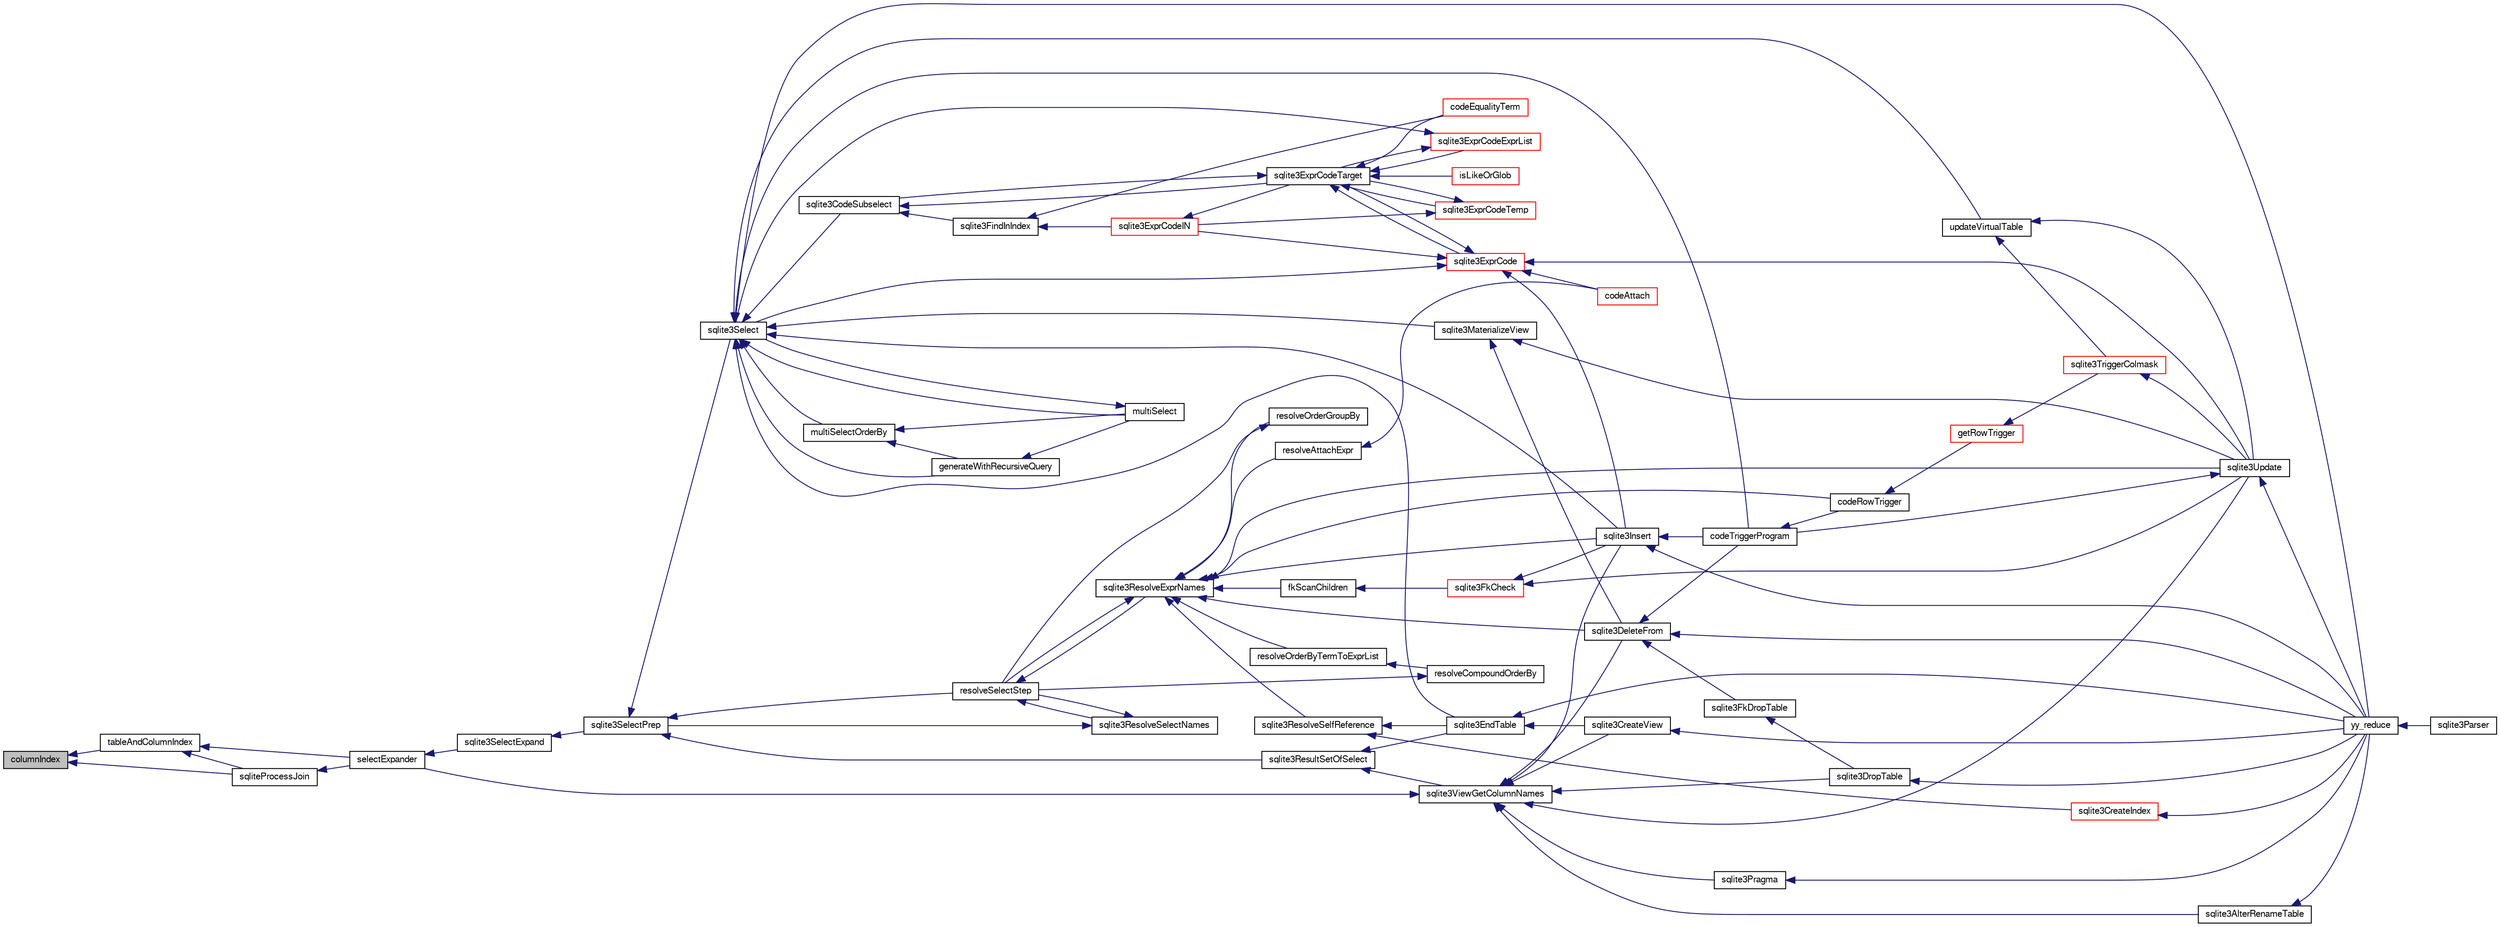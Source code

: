 digraph "columnIndex"
{
  edge [fontname="FreeSans",fontsize="10",labelfontname="FreeSans",labelfontsize="10"];
  node [fontname="FreeSans",fontsize="10",shape=record];
  rankdir="LR";
  Node58779 [label="columnIndex",height=0.2,width=0.4,color="black", fillcolor="grey75", style="filled", fontcolor="black"];
  Node58779 -> Node58780 [dir="back",color="midnightblue",fontsize="10",style="solid",fontname="FreeSans"];
  Node58780 [label="tableAndColumnIndex",height=0.2,width=0.4,color="black", fillcolor="white", style="filled",URL="$sqlite3_8c.html#a10ce48c1a2bc199fae2c84544b0bb4f7"];
  Node58780 -> Node58781 [dir="back",color="midnightblue",fontsize="10",style="solid",fontname="FreeSans"];
  Node58781 [label="sqliteProcessJoin",height=0.2,width=0.4,color="black", fillcolor="white", style="filled",URL="$sqlite3_8c.html#a4c90acd601941efc455f7b09a7f9d6a9"];
  Node58781 -> Node58782 [dir="back",color="midnightblue",fontsize="10",style="solid",fontname="FreeSans"];
  Node58782 [label="selectExpander",height=0.2,width=0.4,color="black", fillcolor="white", style="filled",URL="$sqlite3_8c.html#abee977318fbf74531340c6e41b0ca953"];
  Node58782 -> Node58783 [dir="back",color="midnightblue",fontsize="10",style="solid",fontname="FreeSans"];
  Node58783 [label="sqlite3SelectExpand",height=0.2,width=0.4,color="black", fillcolor="white", style="filled",URL="$sqlite3_8c.html#ae55acd1d8219505e629c2148950fa3de"];
  Node58783 -> Node58784 [dir="back",color="midnightblue",fontsize="10",style="solid",fontname="FreeSans"];
  Node58784 [label="sqlite3SelectPrep",height=0.2,width=0.4,color="black", fillcolor="white", style="filled",URL="$sqlite3_8c.html#aa4385bd53c0a43dea72fbc23cc78e1c6"];
  Node58784 -> Node58785 [dir="back",color="midnightblue",fontsize="10",style="solid",fontname="FreeSans"];
  Node58785 [label="resolveSelectStep",height=0.2,width=0.4,color="black", fillcolor="white", style="filled",URL="$sqlite3_8c.html#a0b9015a9e505c63fd104dcbad672c814"];
  Node58785 -> Node58786 [dir="back",color="midnightblue",fontsize="10",style="solid",fontname="FreeSans"];
  Node58786 [label="sqlite3ResolveExprNames",height=0.2,width=0.4,color="black", fillcolor="white", style="filled",URL="$sqlite3_8c.html#a537cf717a3f847807d3a3fd65da636ad"];
  Node58786 -> Node58787 [dir="back",color="midnightblue",fontsize="10",style="solid",fontname="FreeSans"];
  Node58787 [label="resolveOrderByTermToExprList",height=0.2,width=0.4,color="black", fillcolor="white", style="filled",URL="$sqlite3_8c.html#ac7f7eabdc769257622ad90aac3e02fe6"];
  Node58787 -> Node58788 [dir="back",color="midnightblue",fontsize="10",style="solid",fontname="FreeSans"];
  Node58788 [label="resolveCompoundOrderBy",height=0.2,width=0.4,color="black", fillcolor="white", style="filled",URL="$sqlite3_8c.html#a462c5aa49cfd6aad6a92fa60ddefc569"];
  Node58788 -> Node58785 [dir="back",color="midnightblue",fontsize="10",style="solid",fontname="FreeSans"];
  Node58786 -> Node58789 [dir="back",color="midnightblue",fontsize="10",style="solid",fontname="FreeSans"];
  Node58789 [label="resolveOrderGroupBy",height=0.2,width=0.4,color="black", fillcolor="white", style="filled",URL="$sqlite3_8c.html#a4dc8ed6177a5de887eae1010992e3d00"];
  Node58789 -> Node58785 [dir="back",color="midnightblue",fontsize="10",style="solid",fontname="FreeSans"];
  Node58786 -> Node58785 [dir="back",color="midnightblue",fontsize="10",style="solid",fontname="FreeSans"];
  Node58786 -> Node58790 [dir="back",color="midnightblue",fontsize="10",style="solid",fontname="FreeSans"];
  Node58790 [label="sqlite3ResolveSelfReference",height=0.2,width=0.4,color="black", fillcolor="white", style="filled",URL="$sqlite3_8c.html#ab524095a849de78f8728167d19336094"];
  Node58790 -> Node58791 [dir="back",color="midnightblue",fontsize="10",style="solid",fontname="FreeSans"];
  Node58791 [label="sqlite3EndTable",height=0.2,width=0.4,color="black", fillcolor="white", style="filled",URL="$sqlite3_8c.html#a7b5f2c66c0f0b6f819d970ca389768b0"];
  Node58791 -> Node58792 [dir="back",color="midnightblue",fontsize="10",style="solid",fontname="FreeSans"];
  Node58792 [label="sqlite3CreateView",height=0.2,width=0.4,color="black", fillcolor="white", style="filled",URL="$sqlite3_8c.html#a9d85cb00ff71dee5cd9a019503a6982e"];
  Node58792 -> Node58793 [dir="back",color="midnightblue",fontsize="10",style="solid",fontname="FreeSans"];
  Node58793 [label="yy_reduce",height=0.2,width=0.4,color="black", fillcolor="white", style="filled",URL="$sqlite3_8c.html#a7c419a9b25711c666a9a2449ef377f14"];
  Node58793 -> Node58794 [dir="back",color="midnightblue",fontsize="10",style="solid",fontname="FreeSans"];
  Node58794 [label="sqlite3Parser",height=0.2,width=0.4,color="black", fillcolor="white", style="filled",URL="$sqlite3_8c.html#a0327d71a5fabe0b6a343d78a2602e72a"];
  Node58791 -> Node58793 [dir="back",color="midnightblue",fontsize="10",style="solid",fontname="FreeSans"];
  Node58790 -> Node58795 [dir="back",color="midnightblue",fontsize="10",style="solid",fontname="FreeSans"];
  Node58795 [label="sqlite3CreateIndex",height=0.2,width=0.4,color="red", fillcolor="white", style="filled",URL="$sqlite3_8c.html#a8dbe5e590ab6c58a8c45f34f7c81e825"];
  Node58795 -> Node58793 [dir="back",color="midnightblue",fontsize="10",style="solid",fontname="FreeSans"];
  Node58786 -> Node58798 [dir="back",color="midnightblue",fontsize="10",style="solid",fontname="FreeSans"];
  Node58798 [label="resolveAttachExpr",height=0.2,width=0.4,color="black", fillcolor="white", style="filled",URL="$sqlite3_8c.html#a2b0ae2ee3fae38ccc805f582a9ce38f5"];
  Node58798 -> Node58799 [dir="back",color="midnightblue",fontsize="10",style="solid",fontname="FreeSans"];
  Node58799 [label="codeAttach",height=0.2,width=0.4,color="red", fillcolor="white", style="filled",URL="$sqlite3_8c.html#ade4e9e30d828a19c191fdcb098676d5b"];
  Node58786 -> Node58802 [dir="back",color="midnightblue",fontsize="10",style="solid",fontname="FreeSans"];
  Node58802 [label="sqlite3DeleteFrom",height=0.2,width=0.4,color="black", fillcolor="white", style="filled",URL="$sqlite3_8c.html#ab9b4b45349188b49eabb23f94608a091"];
  Node58802 -> Node58803 [dir="back",color="midnightblue",fontsize="10",style="solid",fontname="FreeSans"];
  Node58803 [label="sqlite3FkDropTable",height=0.2,width=0.4,color="black", fillcolor="white", style="filled",URL="$sqlite3_8c.html#a1218c6fc74e89152ceaa4760e82f5ef9"];
  Node58803 -> Node58804 [dir="back",color="midnightblue",fontsize="10",style="solid",fontname="FreeSans"];
  Node58804 [label="sqlite3DropTable",height=0.2,width=0.4,color="black", fillcolor="white", style="filled",URL="$sqlite3_8c.html#a5534f77364b5568783c0e50db3c9defb"];
  Node58804 -> Node58793 [dir="back",color="midnightblue",fontsize="10",style="solid",fontname="FreeSans"];
  Node58802 -> Node58805 [dir="back",color="midnightblue",fontsize="10",style="solid",fontname="FreeSans"];
  Node58805 [label="codeTriggerProgram",height=0.2,width=0.4,color="black", fillcolor="white", style="filled",URL="$sqlite3_8c.html#a120801f59d9281d201d2ff4b2606836e"];
  Node58805 -> Node58806 [dir="back",color="midnightblue",fontsize="10",style="solid",fontname="FreeSans"];
  Node58806 [label="codeRowTrigger",height=0.2,width=0.4,color="black", fillcolor="white", style="filled",URL="$sqlite3_8c.html#a463cea5aaaf388b560b206570a0022fc"];
  Node58806 -> Node58807 [dir="back",color="midnightblue",fontsize="10",style="solid",fontname="FreeSans"];
  Node58807 [label="getRowTrigger",height=0.2,width=0.4,color="red", fillcolor="white", style="filled",URL="$sqlite3_8c.html#a69626ef20b540d1a2b19cf56f3f45689"];
  Node58807 -> Node58815 [dir="back",color="midnightblue",fontsize="10",style="solid",fontname="FreeSans"];
  Node58815 [label="sqlite3TriggerColmask",height=0.2,width=0.4,color="red", fillcolor="white", style="filled",URL="$sqlite3_8c.html#acace8e99e37ae5e84ea03c65e820c540"];
  Node58815 -> Node58813 [dir="back",color="midnightblue",fontsize="10",style="solid",fontname="FreeSans"];
  Node58813 [label="sqlite3Update",height=0.2,width=0.4,color="black", fillcolor="white", style="filled",URL="$sqlite3_8c.html#ac5aa67c46e8cc8174566fabe6809fafa"];
  Node58813 -> Node58805 [dir="back",color="midnightblue",fontsize="10",style="solid",fontname="FreeSans"];
  Node58813 -> Node58793 [dir="back",color="midnightblue",fontsize="10",style="solid",fontname="FreeSans"];
  Node58802 -> Node58793 [dir="back",color="midnightblue",fontsize="10",style="solid",fontname="FreeSans"];
  Node58786 -> Node58816 [dir="back",color="midnightblue",fontsize="10",style="solid",fontname="FreeSans"];
  Node58816 [label="fkScanChildren",height=0.2,width=0.4,color="black", fillcolor="white", style="filled",URL="$sqlite3_8c.html#a67c9dcb484336b3155e7a82a037d4691"];
  Node58816 -> Node58817 [dir="back",color="midnightblue",fontsize="10",style="solid",fontname="FreeSans"];
  Node58817 [label="sqlite3FkCheck",height=0.2,width=0.4,color="red", fillcolor="white", style="filled",URL="$sqlite3_8c.html#aa38fb76c7d6f48f19772877a41703b92"];
  Node58817 -> Node58812 [dir="back",color="midnightblue",fontsize="10",style="solid",fontname="FreeSans"];
  Node58812 [label="sqlite3Insert",height=0.2,width=0.4,color="black", fillcolor="white", style="filled",URL="$sqlite3_8c.html#a5b17c9c2000bae6bdff8e6be48d7dc2b"];
  Node58812 -> Node58805 [dir="back",color="midnightblue",fontsize="10",style="solid",fontname="FreeSans"];
  Node58812 -> Node58793 [dir="back",color="midnightblue",fontsize="10",style="solid",fontname="FreeSans"];
  Node58817 -> Node58813 [dir="back",color="midnightblue",fontsize="10",style="solid",fontname="FreeSans"];
  Node58786 -> Node58812 [dir="back",color="midnightblue",fontsize="10",style="solid",fontname="FreeSans"];
  Node58786 -> Node58806 [dir="back",color="midnightblue",fontsize="10",style="solid",fontname="FreeSans"];
  Node58786 -> Node58813 [dir="back",color="midnightblue",fontsize="10",style="solid",fontname="FreeSans"];
  Node58785 -> Node58818 [dir="back",color="midnightblue",fontsize="10",style="solid",fontname="FreeSans"];
  Node58818 [label="sqlite3ResolveSelectNames",height=0.2,width=0.4,color="black", fillcolor="white", style="filled",URL="$sqlite3_8c.html#a0cf10c480643b1ab9eaa02056a400734"];
  Node58818 -> Node58785 [dir="back",color="midnightblue",fontsize="10",style="solid",fontname="FreeSans"];
  Node58818 -> Node58784 [dir="back",color="midnightblue",fontsize="10",style="solid",fontname="FreeSans"];
  Node58784 -> Node58819 [dir="back",color="midnightblue",fontsize="10",style="solid",fontname="FreeSans"];
  Node58819 [label="sqlite3ResultSetOfSelect",height=0.2,width=0.4,color="black", fillcolor="white", style="filled",URL="$sqlite3_8c.html#ade35a86757654a36498d74152aa2fda8"];
  Node58819 -> Node58791 [dir="back",color="midnightblue",fontsize="10",style="solid",fontname="FreeSans"];
  Node58819 -> Node58820 [dir="back",color="midnightblue",fontsize="10",style="solid",fontname="FreeSans"];
  Node58820 [label="sqlite3ViewGetColumnNames",height=0.2,width=0.4,color="black", fillcolor="white", style="filled",URL="$sqlite3_8c.html#aebc7cd8d9e2bd174ae0a60363d3f6ce8"];
  Node58820 -> Node58821 [dir="back",color="midnightblue",fontsize="10",style="solid",fontname="FreeSans"];
  Node58821 [label="sqlite3AlterRenameTable",height=0.2,width=0.4,color="black", fillcolor="white", style="filled",URL="$sqlite3_8c.html#aa5cfdb507ff74e559f2efb0318c96d2c"];
  Node58821 -> Node58793 [dir="back",color="midnightblue",fontsize="10",style="solid",fontname="FreeSans"];
  Node58820 -> Node58792 [dir="back",color="midnightblue",fontsize="10",style="solid",fontname="FreeSans"];
  Node58820 -> Node58804 [dir="back",color="midnightblue",fontsize="10",style="solid",fontname="FreeSans"];
  Node58820 -> Node58802 [dir="back",color="midnightblue",fontsize="10",style="solid",fontname="FreeSans"];
  Node58820 -> Node58812 [dir="back",color="midnightblue",fontsize="10",style="solid",fontname="FreeSans"];
  Node58820 -> Node58822 [dir="back",color="midnightblue",fontsize="10",style="solid",fontname="FreeSans"];
  Node58822 [label="sqlite3Pragma",height=0.2,width=0.4,color="black", fillcolor="white", style="filled",URL="$sqlite3_8c.html#a111391370f58f8e6a6eca51fd34d62ed"];
  Node58822 -> Node58793 [dir="back",color="midnightblue",fontsize="10",style="solid",fontname="FreeSans"];
  Node58820 -> Node58782 [dir="back",color="midnightblue",fontsize="10",style="solid",fontname="FreeSans"];
  Node58820 -> Node58813 [dir="back",color="midnightblue",fontsize="10",style="solid",fontname="FreeSans"];
  Node58784 -> Node58823 [dir="back",color="midnightblue",fontsize="10",style="solid",fontname="FreeSans"];
  Node58823 [label="sqlite3Select",height=0.2,width=0.4,color="black", fillcolor="white", style="filled",URL="$sqlite3_8c.html#a2465ee8c956209ba4b272477b7c21a45"];
  Node58823 -> Node58824 [dir="back",color="midnightblue",fontsize="10",style="solid",fontname="FreeSans"];
  Node58824 [label="sqlite3CodeSubselect",height=0.2,width=0.4,color="black", fillcolor="white", style="filled",URL="$sqlite3_8c.html#aa69b46d2204a1d1b110107a1be12ee0c"];
  Node58824 -> Node58825 [dir="back",color="midnightblue",fontsize="10",style="solid",fontname="FreeSans"];
  Node58825 [label="sqlite3FindInIndex",height=0.2,width=0.4,color="black", fillcolor="white", style="filled",URL="$sqlite3_8c.html#af7d8c56ab0231f44bb5f87b3fafeffb2"];
  Node58825 -> Node58826 [dir="back",color="midnightblue",fontsize="10",style="solid",fontname="FreeSans"];
  Node58826 [label="sqlite3ExprCodeIN",height=0.2,width=0.4,color="red", fillcolor="white", style="filled",URL="$sqlite3_8c.html#ad9cf4f5b5ffb90c24a4a0900c8626193"];
  Node58826 -> Node58827 [dir="back",color="midnightblue",fontsize="10",style="solid",fontname="FreeSans"];
  Node58827 [label="sqlite3ExprCodeTarget",height=0.2,width=0.4,color="black", fillcolor="white", style="filled",URL="$sqlite3_8c.html#a4f308397a0a3ed299ed31aaa1ae2a293"];
  Node58827 -> Node58824 [dir="back",color="midnightblue",fontsize="10",style="solid",fontname="FreeSans"];
  Node58827 -> Node58828 [dir="back",color="midnightblue",fontsize="10",style="solid",fontname="FreeSans"];
  Node58828 [label="sqlite3ExprCodeTemp",height=0.2,width=0.4,color="red", fillcolor="white", style="filled",URL="$sqlite3_8c.html#a3bc5c1ccb3c5851847e2aeb4a84ae1fc"];
  Node58828 -> Node58826 [dir="back",color="midnightblue",fontsize="10",style="solid",fontname="FreeSans"];
  Node58828 -> Node58827 [dir="back",color="midnightblue",fontsize="10",style="solid",fontname="FreeSans"];
  Node58827 -> Node58841 [dir="back",color="midnightblue",fontsize="10",style="solid",fontname="FreeSans"];
  Node58841 [label="sqlite3ExprCode",height=0.2,width=0.4,color="red", fillcolor="white", style="filled",URL="$sqlite3_8c.html#a75f270fb0b111b86924cca4ea507b417"];
  Node58841 -> Node58826 [dir="back",color="midnightblue",fontsize="10",style="solid",fontname="FreeSans"];
  Node58841 -> Node58827 [dir="back",color="midnightblue",fontsize="10",style="solid",fontname="FreeSans"];
  Node58841 -> Node58799 [dir="back",color="midnightblue",fontsize="10",style="solid",fontname="FreeSans"];
  Node58841 -> Node58812 [dir="back",color="midnightblue",fontsize="10",style="solid",fontname="FreeSans"];
  Node58841 -> Node58823 [dir="back",color="midnightblue",fontsize="10",style="solid",fontname="FreeSans"];
  Node58841 -> Node58813 [dir="back",color="midnightblue",fontsize="10",style="solid",fontname="FreeSans"];
  Node58827 -> Node58850 [dir="back",color="midnightblue",fontsize="10",style="solid",fontname="FreeSans"];
  Node58850 [label="sqlite3ExprCodeExprList",height=0.2,width=0.4,color="red", fillcolor="white", style="filled",URL="$sqlite3_8c.html#a05b2b3dc3de7565de24eb3a2ff4e9566"];
  Node58850 -> Node58827 [dir="back",color="midnightblue",fontsize="10",style="solid",fontname="FreeSans"];
  Node58850 -> Node58823 [dir="back",color="midnightblue",fontsize="10",style="solid",fontname="FreeSans"];
  Node58827 -> Node58853 [dir="back",color="midnightblue",fontsize="10",style="solid",fontname="FreeSans"];
  Node58853 [label="isLikeOrGlob",height=0.2,width=0.4,color="red", fillcolor="white", style="filled",URL="$sqlite3_8c.html#a6c38e495198bf8976f68d1a6ebd74a50"];
  Node58827 -> Node58862 [dir="back",color="midnightblue",fontsize="10",style="solid",fontname="FreeSans"];
  Node58862 [label="codeEqualityTerm",height=0.2,width=0.4,color="red", fillcolor="white", style="filled",URL="$sqlite3_8c.html#ad88a57073f031452c9843e97f15acc47"];
  Node58825 -> Node58862 [dir="back",color="midnightblue",fontsize="10",style="solid",fontname="FreeSans"];
  Node58824 -> Node58827 [dir="back",color="midnightblue",fontsize="10",style="solid",fontname="FreeSans"];
  Node58823 -> Node58791 [dir="back",color="midnightblue",fontsize="10",style="solid",fontname="FreeSans"];
  Node58823 -> Node58864 [dir="back",color="midnightblue",fontsize="10",style="solid",fontname="FreeSans"];
  Node58864 [label="sqlite3MaterializeView",height=0.2,width=0.4,color="black", fillcolor="white", style="filled",URL="$sqlite3_8c.html#a4557984b0b75f998fb0c3f231c9b1def"];
  Node58864 -> Node58802 [dir="back",color="midnightblue",fontsize="10",style="solid",fontname="FreeSans"];
  Node58864 -> Node58813 [dir="back",color="midnightblue",fontsize="10",style="solid",fontname="FreeSans"];
  Node58823 -> Node58812 [dir="back",color="midnightblue",fontsize="10",style="solid",fontname="FreeSans"];
  Node58823 -> Node58846 [dir="back",color="midnightblue",fontsize="10",style="solid",fontname="FreeSans"];
  Node58846 [label="generateWithRecursiveQuery",height=0.2,width=0.4,color="black", fillcolor="white", style="filled",URL="$sqlite3_8c.html#ade2c3663fa9c3b9676507984b9483942"];
  Node58846 -> Node58847 [dir="back",color="midnightblue",fontsize="10",style="solid",fontname="FreeSans"];
  Node58847 [label="multiSelect",height=0.2,width=0.4,color="black", fillcolor="white", style="filled",URL="$sqlite3_8c.html#a6456c61f3d9b2389738753cedfa24fa7"];
  Node58847 -> Node58823 [dir="back",color="midnightblue",fontsize="10",style="solid",fontname="FreeSans"];
  Node58823 -> Node58847 [dir="back",color="midnightblue",fontsize="10",style="solid",fontname="FreeSans"];
  Node58823 -> Node58848 [dir="back",color="midnightblue",fontsize="10",style="solid",fontname="FreeSans"];
  Node58848 [label="multiSelectOrderBy",height=0.2,width=0.4,color="black", fillcolor="white", style="filled",URL="$sqlite3_8c.html#afcdb8488c6f4dfdadaf9f04bca35b808"];
  Node58848 -> Node58846 [dir="back",color="midnightblue",fontsize="10",style="solid",fontname="FreeSans"];
  Node58848 -> Node58847 [dir="back",color="midnightblue",fontsize="10",style="solid",fontname="FreeSans"];
  Node58823 -> Node58805 [dir="back",color="midnightblue",fontsize="10",style="solid",fontname="FreeSans"];
  Node58823 -> Node58865 [dir="back",color="midnightblue",fontsize="10",style="solid",fontname="FreeSans"];
  Node58865 [label="updateVirtualTable",height=0.2,width=0.4,color="black", fillcolor="white", style="filled",URL="$sqlite3_8c.html#a740220531db9293c39a2cdd7da3f74e1"];
  Node58865 -> Node58815 [dir="back",color="midnightblue",fontsize="10",style="solid",fontname="FreeSans"];
  Node58865 -> Node58813 [dir="back",color="midnightblue",fontsize="10",style="solid",fontname="FreeSans"];
  Node58823 -> Node58793 [dir="back",color="midnightblue",fontsize="10",style="solid",fontname="FreeSans"];
  Node58780 -> Node58782 [dir="back",color="midnightblue",fontsize="10",style="solid",fontname="FreeSans"];
  Node58779 -> Node58781 [dir="back",color="midnightblue",fontsize="10",style="solid",fontname="FreeSans"];
}
